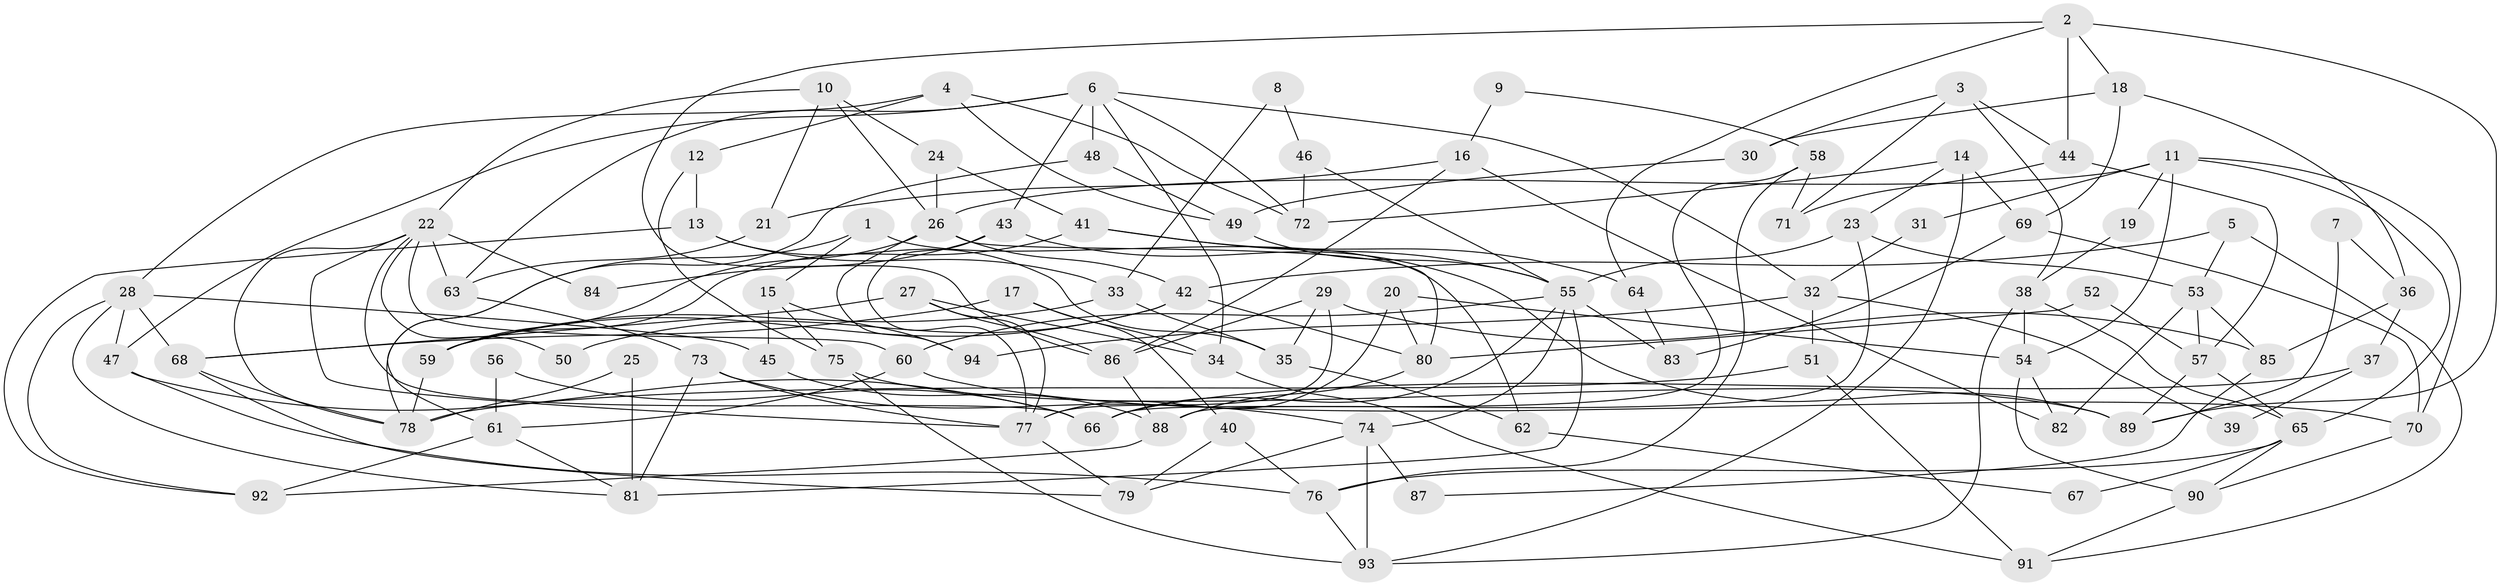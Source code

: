 // coarse degree distribution, {5: 0.2, 7: 0.15, 4: 0.2, 6: 0.1, 9: 0.03333333333333333, 2: 0.08333333333333333, 3: 0.18333333333333332, 8: 0.016666666666666666, 13: 0.016666666666666666, 11: 0.016666666666666666}
// Generated by graph-tools (version 1.1) at 2025/41/03/06/25 10:41:59]
// undirected, 94 vertices, 188 edges
graph export_dot {
graph [start="1"]
  node [color=gray90,style=filled];
  1;
  2;
  3;
  4;
  5;
  6;
  7;
  8;
  9;
  10;
  11;
  12;
  13;
  14;
  15;
  16;
  17;
  18;
  19;
  20;
  21;
  22;
  23;
  24;
  25;
  26;
  27;
  28;
  29;
  30;
  31;
  32;
  33;
  34;
  35;
  36;
  37;
  38;
  39;
  40;
  41;
  42;
  43;
  44;
  45;
  46;
  47;
  48;
  49;
  50;
  51;
  52;
  53;
  54;
  55;
  56;
  57;
  58;
  59;
  60;
  61;
  62;
  63;
  64;
  65;
  66;
  67;
  68;
  69;
  70;
  71;
  72;
  73;
  74;
  75;
  76;
  77;
  78;
  79;
  80;
  81;
  82;
  83;
  84;
  85;
  86;
  87;
  88;
  89;
  90;
  91;
  92;
  93;
  94;
  1 -- 78;
  1 -- 15;
  1 -- 62;
  2 -- 18;
  2 -- 89;
  2 -- 44;
  2 -- 64;
  2 -- 86;
  3 -- 71;
  3 -- 38;
  3 -- 30;
  3 -- 44;
  4 -- 72;
  4 -- 49;
  4 -- 12;
  4 -- 28;
  5 -- 42;
  5 -- 91;
  5 -- 53;
  6 -- 34;
  6 -- 47;
  6 -- 32;
  6 -- 43;
  6 -- 48;
  6 -- 63;
  6 -- 72;
  7 -- 89;
  7 -- 36;
  8 -- 33;
  8 -- 46;
  9 -- 16;
  9 -- 58;
  10 -- 22;
  10 -- 26;
  10 -- 21;
  10 -- 24;
  11 -- 54;
  11 -- 65;
  11 -- 19;
  11 -- 26;
  11 -- 31;
  11 -- 70;
  12 -- 75;
  12 -- 13;
  13 -- 35;
  13 -- 33;
  13 -- 92;
  14 -- 23;
  14 -- 69;
  14 -- 72;
  14 -- 93;
  15 -- 75;
  15 -- 45;
  15 -- 94;
  16 -- 86;
  16 -- 21;
  16 -- 82;
  17 -- 68;
  17 -- 40;
  17 -- 34;
  18 -- 69;
  18 -- 30;
  18 -- 36;
  19 -- 38;
  20 -- 54;
  20 -- 80;
  20 -- 77;
  21 -- 63;
  22 -- 77;
  22 -- 60;
  22 -- 50;
  22 -- 63;
  22 -- 66;
  22 -- 78;
  22 -- 84;
  23 -- 55;
  23 -- 88;
  23 -- 53;
  24 -- 41;
  24 -- 26;
  25 -- 81;
  25 -- 78;
  26 -- 42;
  26 -- 59;
  26 -- 80;
  26 -- 94;
  27 -- 68;
  27 -- 34;
  27 -- 77;
  27 -- 86;
  28 -- 81;
  28 -- 45;
  28 -- 47;
  28 -- 68;
  28 -- 92;
  29 -- 86;
  29 -- 77;
  29 -- 35;
  29 -- 85;
  30 -- 49;
  31 -- 32;
  32 -- 94;
  32 -- 39;
  32 -- 51;
  33 -- 59;
  33 -- 35;
  34 -- 91;
  35 -- 62;
  36 -- 85;
  36 -- 37;
  37 -- 66;
  37 -- 39;
  38 -- 93;
  38 -- 54;
  38 -- 65;
  40 -- 79;
  40 -- 76;
  41 -- 55;
  41 -- 59;
  41 -- 64;
  42 -- 80;
  42 -- 50;
  42 -- 59;
  43 -- 77;
  43 -- 84;
  43 -- 89;
  44 -- 57;
  44 -- 71;
  45 -- 88;
  46 -- 72;
  46 -- 55;
  47 -- 76;
  47 -- 66;
  48 -- 61;
  48 -- 49;
  49 -- 55;
  51 -- 78;
  51 -- 91;
  52 -- 57;
  52 -- 80;
  53 -- 57;
  53 -- 82;
  53 -- 85;
  54 -- 90;
  54 -- 82;
  55 -- 74;
  55 -- 66;
  55 -- 60;
  55 -- 81;
  55 -- 83;
  56 -- 66;
  56 -- 61;
  57 -- 65;
  57 -- 89;
  58 -- 66;
  58 -- 76;
  58 -- 71;
  59 -- 78;
  60 -- 61;
  60 -- 70;
  61 -- 92;
  61 -- 81;
  62 -- 67;
  63 -- 73;
  64 -- 83;
  65 -- 67;
  65 -- 76;
  65 -- 90;
  68 -- 78;
  68 -- 79;
  69 -- 70;
  69 -- 83;
  70 -- 90;
  73 -- 77;
  73 -- 74;
  73 -- 81;
  74 -- 79;
  74 -- 87;
  74 -- 93;
  75 -- 93;
  75 -- 89;
  76 -- 93;
  77 -- 79;
  80 -- 88;
  85 -- 87;
  86 -- 88;
  88 -- 92;
  90 -- 91;
}
